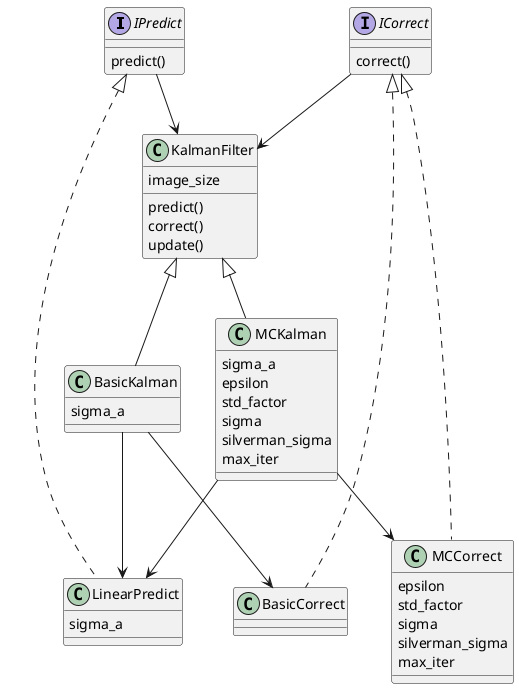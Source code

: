@startuml
interface IPredict {
    predict()
}
class LinearPredict{
    sigma_a
}

interface ICorrect{
    correct()
}
class MCCorrect{
   epsilon
   std_factor
   sigma
   silverman_sigma
   max_iter
}
class BasicCorrect{
}

class KalmanFilter{
    predict()
    correct()
    update()
    image_size
}
class MCKalman {
   sigma_a
   epsilon
   std_factor
   sigma
   silverman_sigma
   max_iter
}
class BasicKalman{
    sigma_a
}



ICorrect --> KalmanFilter
IPredict --> KalmanFilter

KalmanFilter <|-- MCKalman
KalmanFilter <|-- BasicKalman

BasicKalman --> LinearPredict
MCKalman --> LinearPredict

BasicKalman --> BasicCorrect
MCKalman --> MCCorrect

IPredict <|.. LinearPredict
ICorrect <|.. MCCorrect
ICorrect <|.. BasicCorrect

@enduml


abstract class AbstractList
abstract AbstractCollection
interface List
interface Collection

List <|-- AbstractList
Collection <|-- AbstractCollection

Collection <|- List
AbstractCollection <|- AbstractList
AbstractList <|-- ArrayList

class ArrayList {
Object[] elementData
size()
}

enum TimeUnit {
DAYS
HOURS
MINUTES
}
